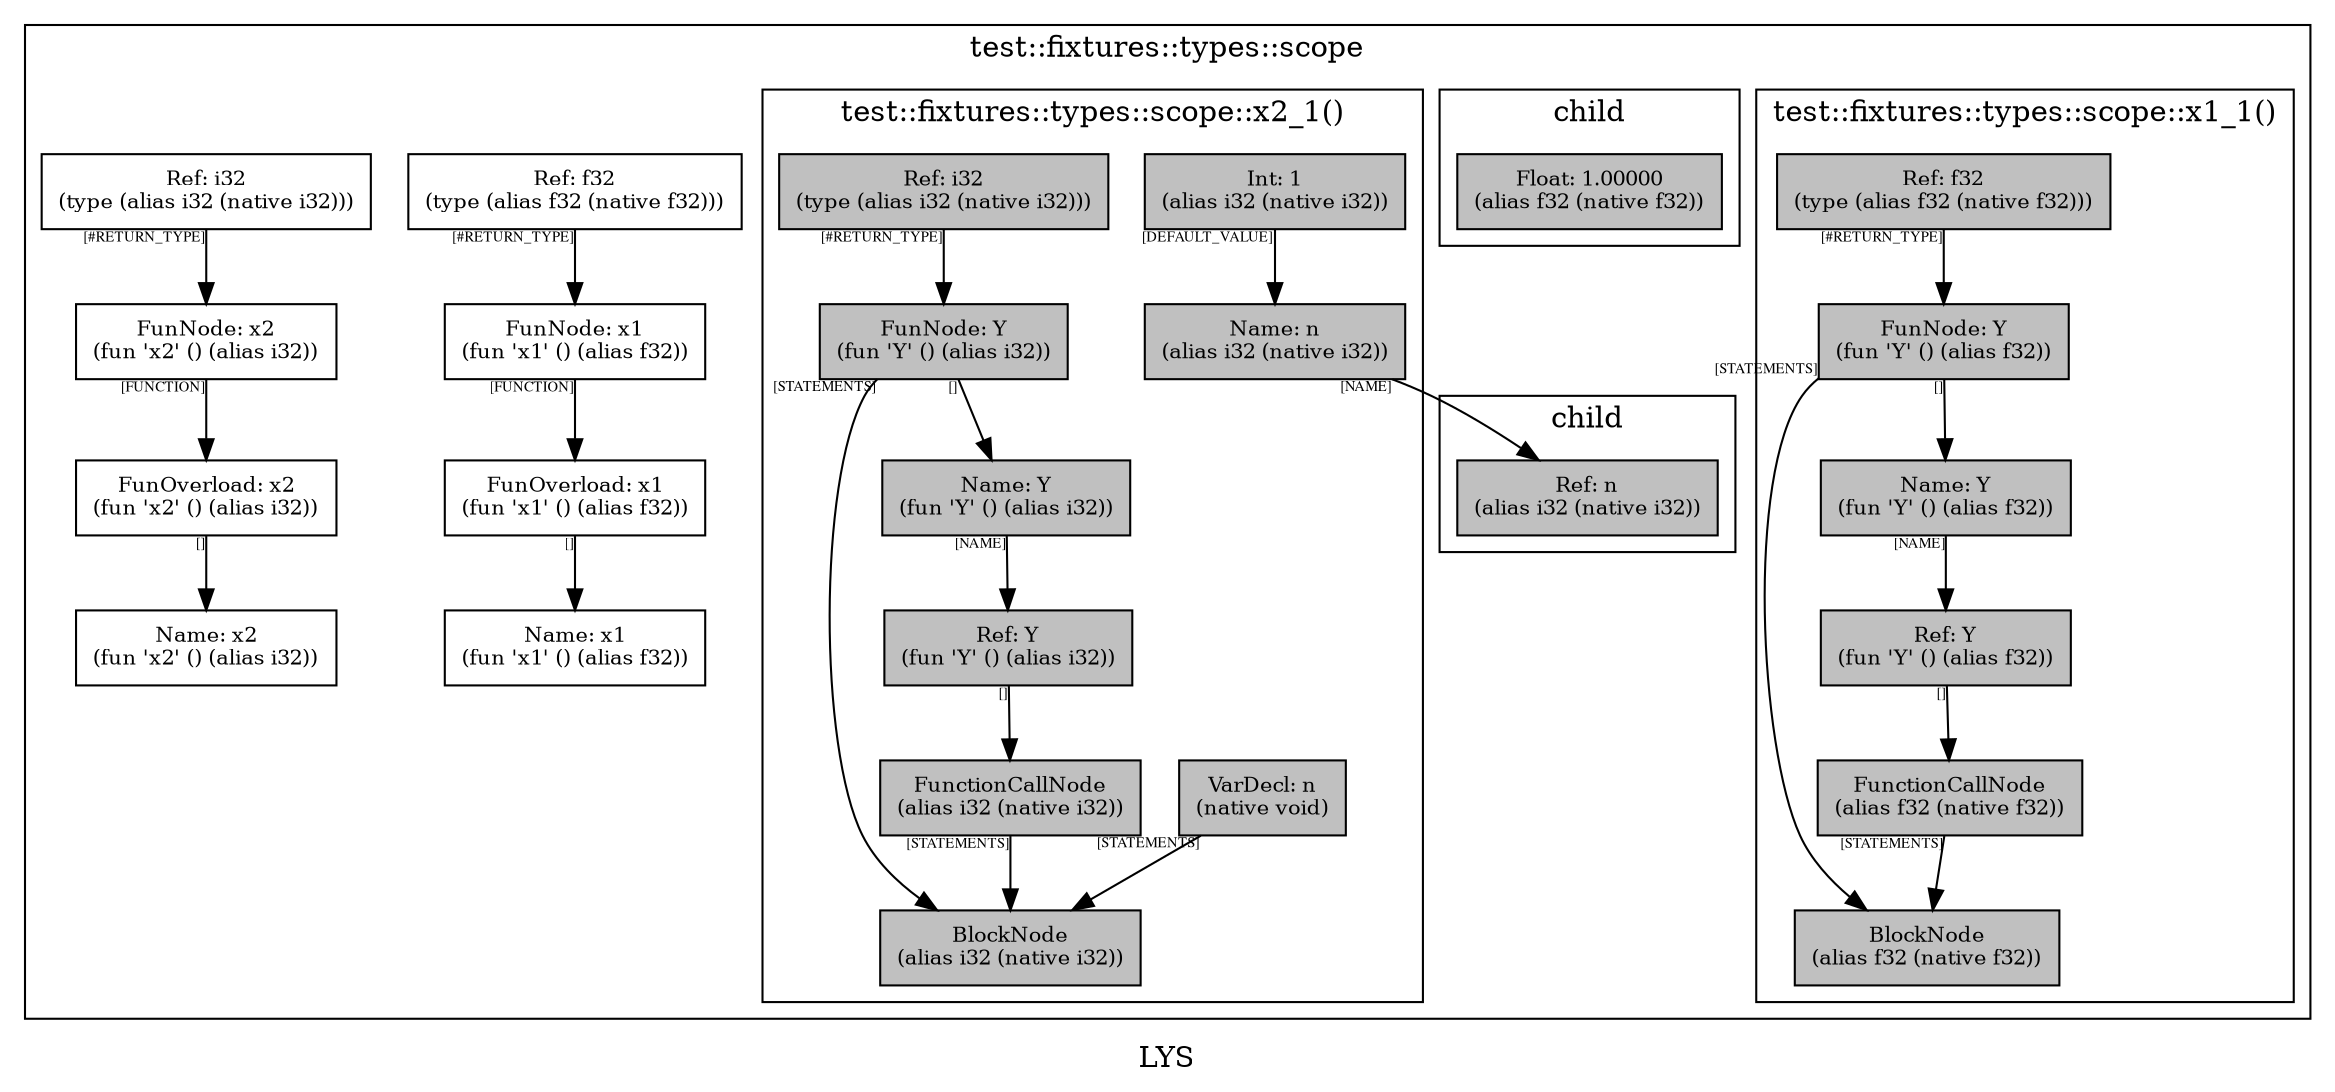 digraph LYS {
  node [shape=box,fontsize=10];
  subgraph "cluster_test::fixtures::types::scope" {
    1 [label="FunOverload: x1\n(fun 'x1' () (alias f32))", fillcolor=grey];
    2 [label="FunNode: x1\n(fun 'x1' () (alias f32))", fillcolor=grey];
    3 [label="Ref: f32\n(type (alias f32 (native f32)))", fillcolor=grey];
    4 [label="Name: x1\n(fun 'x1' () (alias f32))", fillcolor=grey];
    5 [label="FunOverload: x2\n(fun 'x2' () (alias i32))", fillcolor=grey];
    6 [label="FunNode: x2\n(fun 'x2' () (alias i32))", fillcolor=grey];
    7 [label="Ref: i32\n(type (alias i32 (native i32)))", fillcolor=grey];
    8 [label="Name: x2\n(fun 'x2' () (alias i32))", fillcolor=grey];
    subgraph "cluster_test::fixtures::types::scope_0" { rankdir=TB;
      node [style=filled, fillcolor=grey];
      9 [label="BlockNode\n(alias f32 (native f32))", fillcolor=grey];
      10 [label="FunNode: Y\n(fun 'Y' () (alias f32))", fillcolor=grey];
      11 [label="Ref: f32\n(type (alias f32 (native f32)))", fillcolor=grey];
      12 [label="Name: Y\n(fun 'Y' () (alias f32))", fillcolor=grey];
      13 [label="FunctionCallNode\n(alias f32 (native f32))", fillcolor=grey];
      14 [label="Ref: Y\n(fun 'Y' () (alias f32))", fillcolor=grey];
      label="test::fixtures::types::scope::x1_1()";
    }
    subgraph "cluster_test::fixtures::types::scope_1" { rankdir=TB;
      node [style=filled, fillcolor=grey];
      15 [label="Float: 1.00000\n(alias f32 (native f32))", fillcolor=grey];
      label="child";
    }
    subgraph "cluster_test::fixtures::types::scope_2" { rankdir=TB;
      node [style=filled, fillcolor=grey];
      label="test::fixtures::types::scope::Y()";
    }
    subgraph "cluster_test::fixtures::types::scope_3" { rankdir=TB;
      node [style=filled, fillcolor=grey];
      16 [label="BlockNode\n(alias i32 (native i32))", fillcolor=grey];
      17 [label="VarDecl: n\n(native void)", fillcolor=grey];
      18 [label="Name: n\n(alias i32 (native i32))", fillcolor=grey];
      19 [label="Int: 1\n(alias i32 (native i32))", fillcolor=grey];
      20 [label="FunNode: Y\n(fun 'Y' () (alias i32))", fillcolor=grey];
      21 [label="Ref: i32\n(type (alias i32 (native i32)))", fillcolor=grey];
      22 [label="Name: Y\n(fun 'Y' () (alias i32))", fillcolor=grey];
      23 [label="FunctionCallNode\n(alias i32 (native i32))", fillcolor=grey];
      24 [label="Ref: Y\n(fun 'Y' () (alias i32))", fillcolor=grey];
      label="test::fixtures::types::scope::x2_1()";
    }
    subgraph "cluster_test::fixtures::types::scope_4" { rankdir=TB;
      node [style=filled, fillcolor=grey];
      25 [label="Ref: n\n(alias i32 (native i32))", fillcolor=grey];
      label="child";
    }
    subgraph "cluster_test::fixtures::types::scope_5" { rankdir=TB;
      node [style=filled, fillcolor=grey];
      label="test::fixtures::types::scope::Y_2()";
    }
    label="test::fixtures::types::scope";
  }
  1 -> 4[taillabel="[]" fontsize=7 fontname="times" color="black" ];
  2 -> 1[taillabel="[FUNCTION]" fontsize=7 fontname="times" color="black" ];
  3 -> 2[taillabel="[#RETURN_TYPE]" fontsize=7 fontname="times" color="black" ];
  5 -> 8[taillabel="[]" fontsize=7 fontname="times" color="black" ];
  6 -> 5[taillabel="[FUNCTION]" fontsize=7 fontname="times" color="black" ];
  7 -> 6[taillabel="[#RETURN_TYPE]" fontsize=7 fontname="times" color="black" ];
  10 -> 12[taillabel="[]" fontsize=7 fontname="times" color="black" ];
  10 -> 9[taillabel="[STATEMENTS]" fontsize=7 fontname="times" color="black" ];
  11 -> 10[taillabel="[#RETURN_TYPE]" fontsize=7 fontname="times" color="black" ];
  12 -> 14[taillabel="[NAME]" fontsize=7 fontname="times" color="black" ];
  13 -> 9[taillabel="[STATEMENTS]" fontsize=7 fontname="times" color="black" ];
  14 -> 13[taillabel="[]" fontsize=7 fontname="times" color="black" ];
  17 -> 16[taillabel="[STATEMENTS]" fontsize=7 fontname="times" color="black" ];
  18 -> 25[taillabel="[NAME]" fontsize=7 fontname="times" color="black" ];
  19 -> 18[taillabel="[DEFAULT_VALUE]" fontsize=7 fontname="times" color="black" ];
  20 -> 22[taillabel="[]" fontsize=7 fontname="times" color="black" ];
  20 -> 16[taillabel="[STATEMENTS]" fontsize=7 fontname="times" color="black" ];
  21 -> 20[taillabel="[#RETURN_TYPE]" fontsize=7 fontname="times" color="black" ];
  22 -> 24[taillabel="[NAME]" fontsize=7 fontname="times" color="black" ];
  23 -> 16[taillabel="[STATEMENTS]" fontsize=7 fontname="times" color="black" ];
  24 -> 23[taillabel="[]" fontsize=7 fontname="times" color="black" ];
  label="LYS";
}
